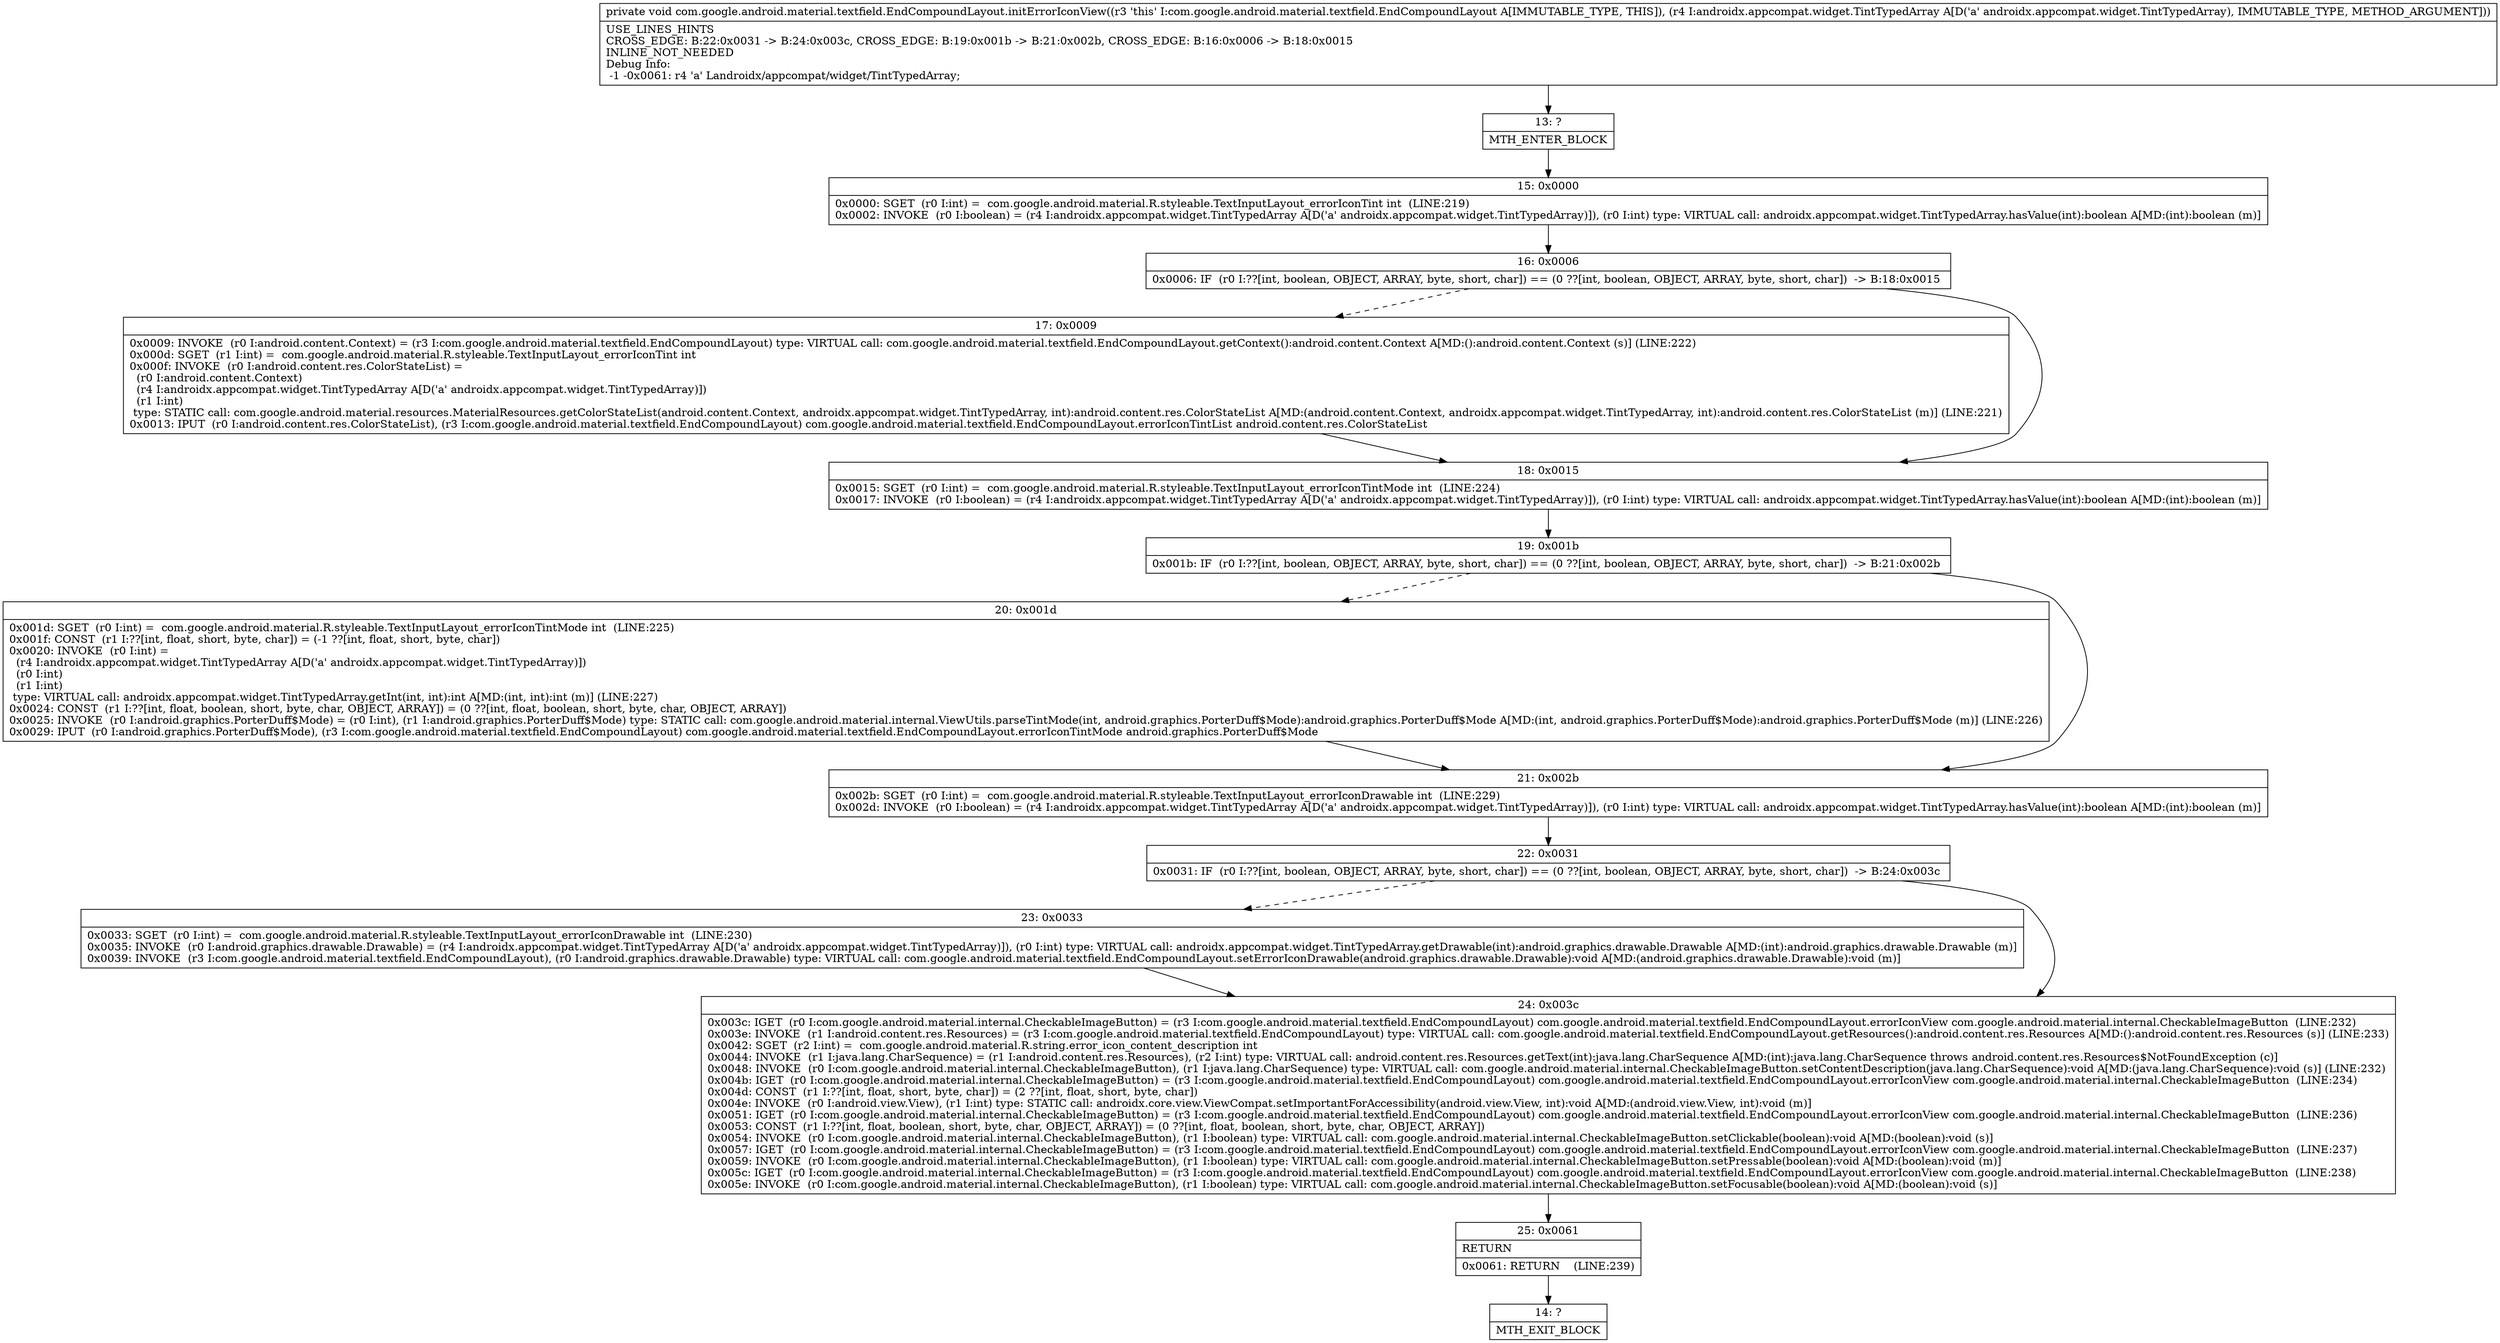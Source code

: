 digraph "CFG forcom.google.android.material.textfield.EndCompoundLayout.initErrorIconView(Landroidx\/appcompat\/widget\/TintTypedArray;)V" {
Node_13 [shape=record,label="{13\:\ ?|MTH_ENTER_BLOCK\l}"];
Node_15 [shape=record,label="{15\:\ 0x0000|0x0000: SGET  (r0 I:int) =  com.google.android.material.R.styleable.TextInputLayout_errorIconTint int  (LINE:219)\l0x0002: INVOKE  (r0 I:boolean) = (r4 I:androidx.appcompat.widget.TintTypedArray A[D('a' androidx.appcompat.widget.TintTypedArray)]), (r0 I:int) type: VIRTUAL call: androidx.appcompat.widget.TintTypedArray.hasValue(int):boolean A[MD:(int):boolean (m)]\l}"];
Node_16 [shape=record,label="{16\:\ 0x0006|0x0006: IF  (r0 I:??[int, boolean, OBJECT, ARRAY, byte, short, char]) == (0 ??[int, boolean, OBJECT, ARRAY, byte, short, char])  \-\> B:18:0x0015 \l}"];
Node_17 [shape=record,label="{17\:\ 0x0009|0x0009: INVOKE  (r0 I:android.content.Context) = (r3 I:com.google.android.material.textfield.EndCompoundLayout) type: VIRTUAL call: com.google.android.material.textfield.EndCompoundLayout.getContext():android.content.Context A[MD:():android.content.Context (s)] (LINE:222)\l0x000d: SGET  (r1 I:int) =  com.google.android.material.R.styleable.TextInputLayout_errorIconTint int \l0x000f: INVOKE  (r0 I:android.content.res.ColorStateList) = \l  (r0 I:android.content.Context)\l  (r4 I:androidx.appcompat.widget.TintTypedArray A[D('a' androidx.appcompat.widget.TintTypedArray)])\l  (r1 I:int)\l type: STATIC call: com.google.android.material.resources.MaterialResources.getColorStateList(android.content.Context, androidx.appcompat.widget.TintTypedArray, int):android.content.res.ColorStateList A[MD:(android.content.Context, androidx.appcompat.widget.TintTypedArray, int):android.content.res.ColorStateList (m)] (LINE:221)\l0x0013: IPUT  (r0 I:android.content.res.ColorStateList), (r3 I:com.google.android.material.textfield.EndCompoundLayout) com.google.android.material.textfield.EndCompoundLayout.errorIconTintList android.content.res.ColorStateList \l}"];
Node_18 [shape=record,label="{18\:\ 0x0015|0x0015: SGET  (r0 I:int) =  com.google.android.material.R.styleable.TextInputLayout_errorIconTintMode int  (LINE:224)\l0x0017: INVOKE  (r0 I:boolean) = (r4 I:androidx.appcompat.widget.TintTypedArray A[D('a' androidx.appcompat.widget.TintTypedArray)]), (r0 I:int) type: VIRTUAL call: androidx.appcompat.widget.TintTypedArray.hasValue(int):boolean A[MD:(int):boolean (m)]\l}"];
Node_19 [shape=record,label="{19\:\ 0x001b|0x001b: IF  (r0 I:??[int, boolean, OBJECT, ARRAY, byte, short, char]) == (0 ??[int, boolean, OBJECT, ARRAY, byte, short, char])  \-\> B:21:0x002b \l}"];
Node_20 [shape=record,label="{20\:\ 0x001d|0x001d: SGET  (r0 I:int) =  com.google.android.material.R.styleable.TextInputLayout_errorIconTintMode int  (LINE:225)\l0x001f: CONST  (r1 I:??[int, float, short, byte, char]) = (\-1 ??[int, float, short, byte, char]) \l0x0020: INVOKE  (r0 I:int) = \l  (r4 I:androidx.appcompat.widget.TintTypedArray A[D('a' androidx.appcompat.widget.TintTypedArray)])\l  (r0 I:int)\l  (r1 I:int)\l type: VIRTUAL call: androidx.appcompat.widget.TintTypedArray.getInt(int, int):int A[MD:(int, int):int (m)] (LINE:227)\l0x0024: CONST  (r1 I:??[int, float, boolean, short, byte, char, OBJECT, ARRAY]) = (0 ??[int, float, boolean, short, byte, char, OBJECT, ARRAY]) \l0x0025: INVOKE  (r0 I:android.graphics.PorterDuff$Mode) = (r0 I:int), (r1 I:android.graphics.PorterDuff$Mode) type: STATIC call: com.google.android.material.internal.ViewUtils.parseTintMode(int, android.graphics.PorterDuff$Mode):android.graphics.PorterDuff$Mode A[MD:(int, android.graphics.PorterDuff$Mode):android.graphics.PorterDuff$Mode (m)] (LINE:226)\l0x0029: IPUT  (r0 I:android.graphics.PorterDuff$Mode), (r3 I:com.google.android.material.textfield.EndCompoundLayout) com.google.android.material.textfield.EndCompoundLayout.errorIconTintMode android.graphics.PorterDuff$Mode \l}"];
Node_21 [shape=record,label="{21\:\ 0x002b|0x002b: SGET  (r0 I:int) =  com.google.android.material.R.styleable.TextInputLayout_errorIconDrawable int  (LINE:229)\l0x002d: INVOKE  (r0 I:boolean) = (r4 I:androidx.appcompat.widget.TintTypedArray A[D('a' androidx.appcompat.widget.TintTypedArray)]), (r0 I:int) type: VIRTUAL call: androidx.appcompat.widget.TintTypedArray.hasValue(int):boolean A[MD:(int):boolean (m)]\l}"];
Node_22 [shape=record,label="{22\:\ 0x0031|0x0031: IF  (r0 I:??[int, boolean, OBJECT, ARRAY, byte, short, char]) == (0 ??[int, boolean, OBJECT, ARRAY, byte, short, char])  \-\> B:24:0x003c \l}"];
Node_23 [shape=record,label="{23\:\ 0x0033|0x0033: SGET  (r0 I:int) =  com.google.android.material.R.styleable.TextInputLayout_errorIconDrawable int  (LINE:230)\l0x0035: INVOKE  (r0 I:android.graphics.drawable.Drawable) = (r4 I:androidx.appcompat.widget.TintTypedArray A[D('a' androidx.appcompat.widget.TintTypedArray)]), (r0 I:int) type: VIRTUAL call: androidx.appcompat.widget.TintTypedArray.getDrawable(int):android.graphics.drawable.Drawable A[MD:(int):android.graphics.drawable.Drawable (m)]\l0x0039: INVOKE  (r3 I:com.google.android.material.textfield.EndCompoundLayout), (r0 I:android.graphics.drawable.Drawable) type: VIRTUAL call: com.google.android.material.textfield.EndCompoundLayout.setErrorIconDrawable(android.graphics.drawable.Drawable):void A[MD:(android.graphics.drawable.Drawable):void (m)]\l}"];
Node_24 [shape=record,label="{24\:\ 0x003c|0x003c: IGET  (r0 I:com.google.android.material.internal.CheckableImageButton) = (r3 I:com.google.android.material.textfield.EndCompoundLayout) com.google.android.material.textfield.EndCompoundLayout.errorIconView com.google.android.material.internal.CheckableImageButton  (LINE:232)\l0x003e: INVOKE  (r1 I:android.content.res.Resources) = (r3 I:com.google.android.material.textfield.EndCompoundLayout) type: VIRTUAL call: com.google.android.material.textfield.EndCompoundLayout.getResources():android.content.res.Resources A[MD:():android.content.res.Resources (s)] (LINE:233)\l0x0042: SGET  (r2 I:int) =  com.google.android.material.R.string.error_icon_content_description int \l0x0044: INVOKE  (r1 I:java.lang.CharSequence) = (r1 I:android.content.res.Resources), (r2 I:int) type: VIRTUAL call: android.content.res.Resources.getText(int):java.lang.CharSequence A[MD:(int):java.lang.CharSequence throws android.content.res.Resources$NotFoundException (c)]\l0x0048: INVOKE  (r0 I:com.google.android.material.internal.CheckableImageButton), (r1 I:java.lang.CharSequence) type: VIRTUAL call: com.google.android.material.internal.CheckableImageButton.setContentDescription(java.lang.CharSequence):void A[MD:(java.lang.CharSequence):void (s)] (LINE:232)\l0x004b: IGET  (r0 I:com.google.android.material.internal.CheckableImageButton) = (r3 I:com.google.android.material.textfield.EndCompoundLayout) com.google.android.material.textfield.EndCompoundLayout.errorIconView com.google.android.material.internal.CheckableImageButton  (LINE:234)\l0x004d: CONST  (r1 I:??[int, float, short, byte, char]) = (2 ??[int, float, short, byte, char]) \l0x004e: INVOKE  (r0 I:android.view.View), (r1 I:int) type: STATIC call: androidx.core.view.ViewCompat.setImportantForAccessibility(android.view.View, int):void A[MD:(android.view.View, int):void (m)]\l0x0051: IGET  (r0 I:com.google.android.material.internal.CheckableImageButton) = (r3 I:com.google.android.material.textfield.EndCompoundLayout) com.google.android.material.textfield.EndCompoundLayout.errorIconView com.google.android.material.internal.CheckableImageButton  (LINE:236)\l0x0053: CONST  (r1 I:??[int, float, boolean, short, byte, char, OBJECT, ARRAY]) = (0 ??[int, float, boolean, short, byte, char, OBJECT, ARRAY]) \l0x0054: INVOKE  (r0 I:com.google.android.material.internal.CheckableImageButton), (r1 I:boolean) type: VIRTUAL call: com.google.android.material.internal.CheckableImageButton.setClickable(boolean):void A[MD:(boolean):void (s)]\l0x0057: IGET  (r0 I:com.google.android.material.internal.CheckableImageButton) = (r3 I:com.google.android.material.textfield.EndCompoundLayout) com.google.android.material.textfield.EndCompoundLayout.errorIconView com.google.android.material.internal.CheckableImageButton  (LINE:237)\l0x0059: INVOKE  (r0 I:com.google.android.material.internal.CheckableImageButton), (r1 I:boolean) type: VIRTUAL call: com.google.android.material.internal.CheckableImageButton.setPressable(boolean):void A[MD:(boolean):void (m)]\l0x005c: IGET  (r0 I:com.google.android.material.internal.CheckableImageButton) = (r3 I:com.google.android.material.textfield.EndCompoundLayout) com.google.android.material.textfield.EndCompoundLayout.errorIconView com.google.android.material.internal.CheckableImageButton  (LINE:238)\l0x005e: INVOKE  (r0 I:com.google.android.material.internal.CheckableImageButton), (r1 I:boolean) type: VIRTUAL call: com.google.android.material.internal.CheckableImageButton.setFocusable(boolean):void A[MD:(boolean):void (s)]\l}"];
Node_25 [shape=record,label="{25\:\ 0x0061|RETURN\l|0x0061: RETURN    (LINE:239)\l}"];
Node_14 [shape=record,label="{14\:\ ?|MTH_EXIT_BLOCK\l}"];
MethodNode[shape=record,label="{private void com.google.android.material.textfield.EndCompoundLayout.initErrorIconView((r3 'this' I:com.google.android.material.textfield.EndCompoundLayout A[IMMUTABLE_TYPE, THIS]), (r4 I:androidx.appcompat.widget.TintTypedArray A[D('a' androidx.appcompat.widget.TintTypedArray), IMMUTABLE_TYPE, METHOD_ARGUMENT]))  | USE_LINES_HINTS\lCROSS_EDGE: B:22:0x0031 \-\> B:24:0x003c, CROSS_EDGE: B:19:0x001b \-\> B:21:0x002b, CROSS_EDGE: B:16:0x0006 \-\> B:18:0x0015\lINLINE_NOT_NEEDED\lDebug Info:\l  \-1 \-0x0061: r4 'a' Landroidx\/appcompat\/widget\/TintTypedArray;\l}"];
MethodNode -> Node_13;Node_13 -> Node_15;
Node_15 -> Node_16;
Node_16 -> Node_17[style=dashed];
Node_16 -> Node_18;
Node_17 -> Node_18;
Node_18 -> Node_19;
Node_19 -> Node_20[style=dashed];
Node_19 -> Node_21;
Node_20 -> Node_21;
Node_21 -> Node_22;
Node_22 -> Node_23[style=dashed];
Node_22 -> Node_24;
Node_23 -> Node_24;
Node_24 -> Node_25;
Node_25 -> Node_14;
}

